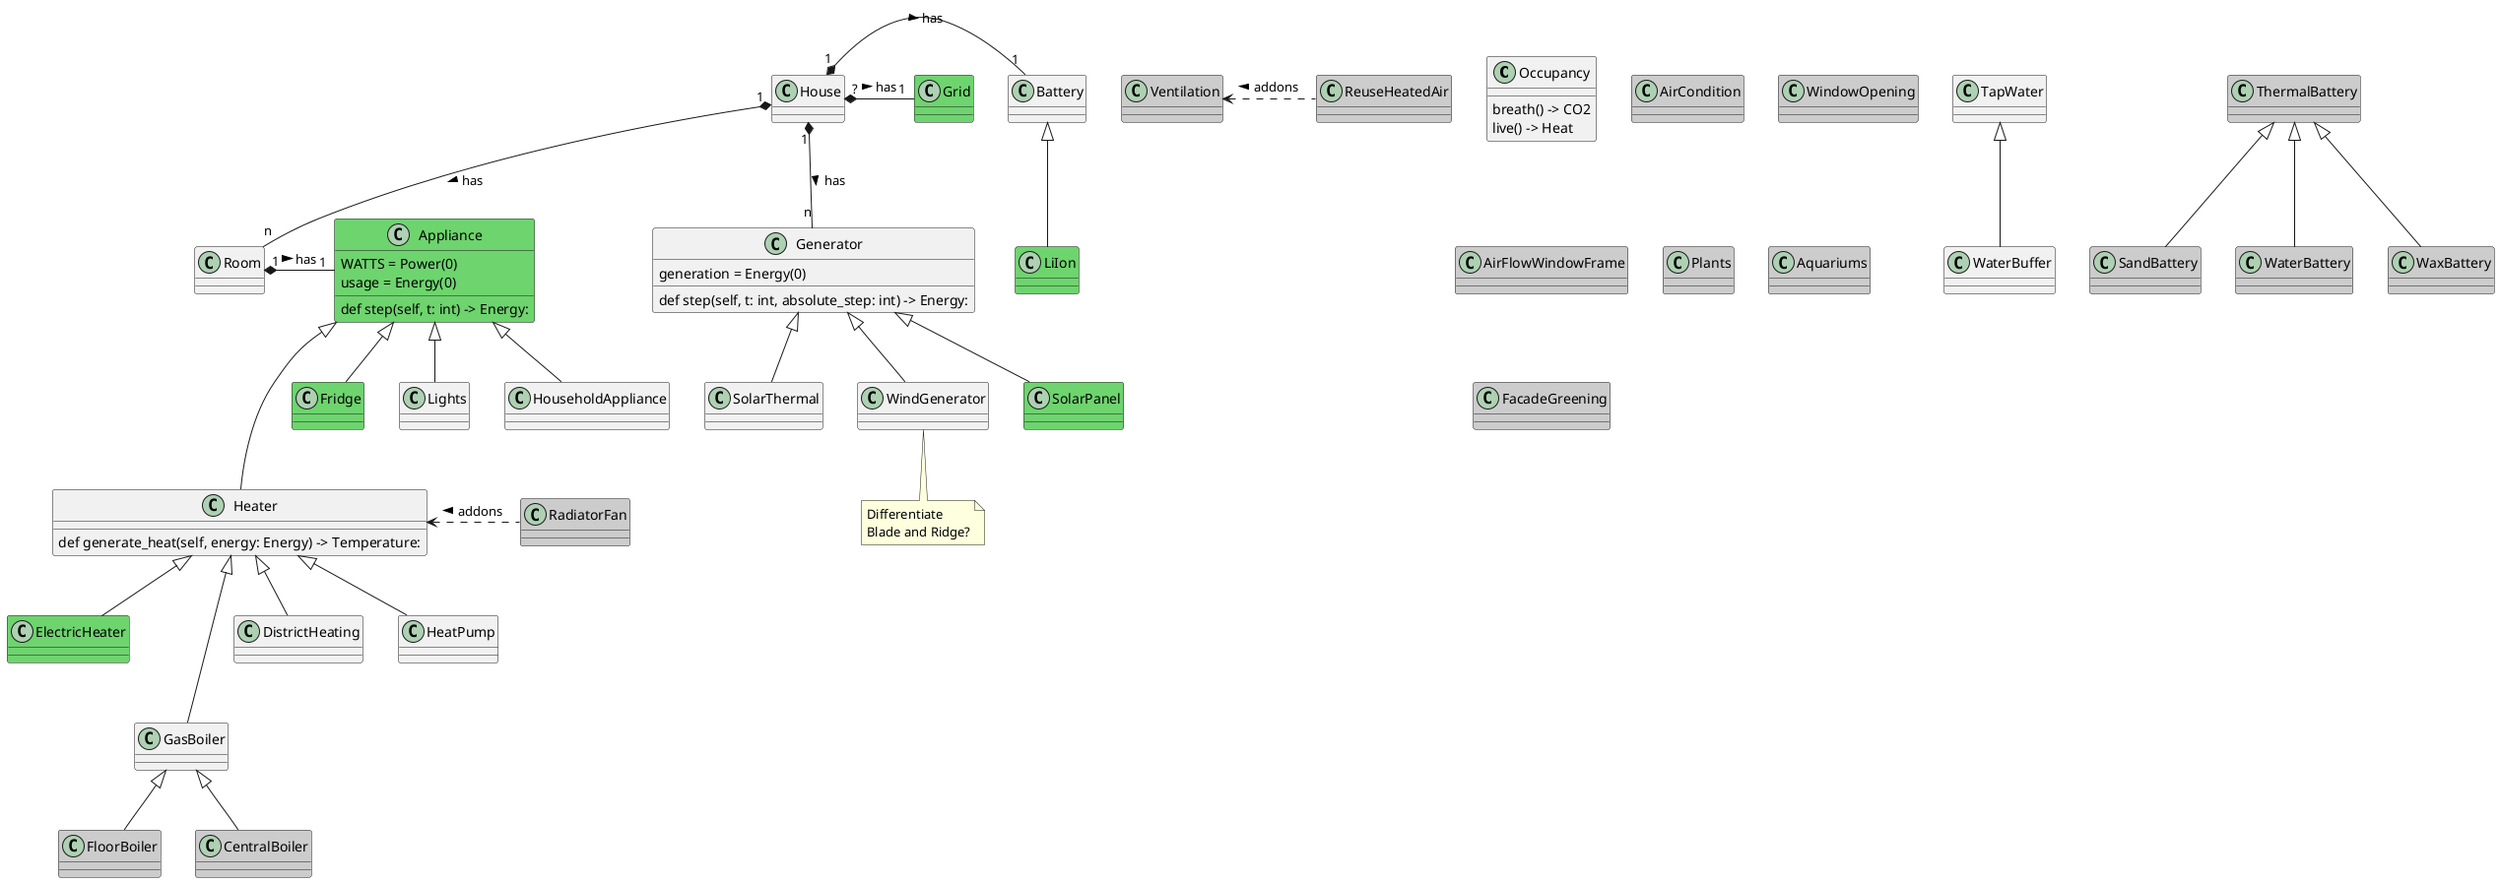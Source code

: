 @startuml

class Occupancy {
breath() -> CO2
live() -> Heat
}

class TapWater
class WaterBuffer
TapWater <|-- WaterBuffer

class Room
class Heater
class Grid #6ED46E

class Battery
class LiIon #6ED46E
Battery <|-- LiIon

House "1" *- "1" Battery : has >
House "?" *- "1" Grid : has >
House "1" *-- "n" Generator : has >

House "1" *-- "n" Room : has >
Room "1" *- "1" Appliance : has >

class Appliance #6ED46E {
{field} WATTS = Power(0)
{field} usage = Energy(0)
{method} def step(self, t: int) -> Energy:
}
class Fridge #6ED46E
Appliance <|-- Lights
Appliance <|-- Fridge
Appliance <|-- HouseholdAppliance

Appliance <|--- Heater

class Heater {
def generate_heat(self, energy: Energy) -> Temperature:
}
class ElectricHeater #6ED46E
class GasBoiler
class FloorBoiler #CCCCCC
class CentralBoiler #CCCCCC
class DistrictHeating
class HeatPump
Heater <|-- ElectricHeater
Heater <|--- GasBoiler
GasBoiler <|-- FloorBoiler
GasBoiler <|-- CentralBoiler
Heater <|-- DistrictHeating
Heater <|-- HeatPump

class Generator {
{field} generation = Energy(0)
def step(self, t: int, absolute_step: int) -> Energy:
}
class SolarPanel #6ED46E
class SolarThermal
class WindGenerator
Generator <|-- SolarPanel
Generator <|-- SolarThermal
Generator <|-- WindGenerator

note bottom of WindGenerator
Differentiate
Blade and Ridge?
end note

class ThermalBattery #CCCCCC
class SandBattery #CCCCCC
class WaterBattery #CCCCCC
class WaxBattery #CCCCCC
ThermalBattery <|-- SandBattery
ThermalBattery <|-- WaterBattery
ThermalBattery <|-- WaxBattery

class RadiatorFan #CCCCCC
Heater <. RadiatorFan : addons <
class AirCondition #CCCCCC
class Ventilation #CCCCCC
class WindowOpening #CCCCCC
class AirFlowWindowFrame #CCCCCC
class Plants #CCCCCC
class Aquariums #CCCCCC
class FacadeGreening #CCCCCC
class ReuseHeatedAir #CCCCCC
Ventilation <. ReuseHeatedAir : addons <
@enduml
